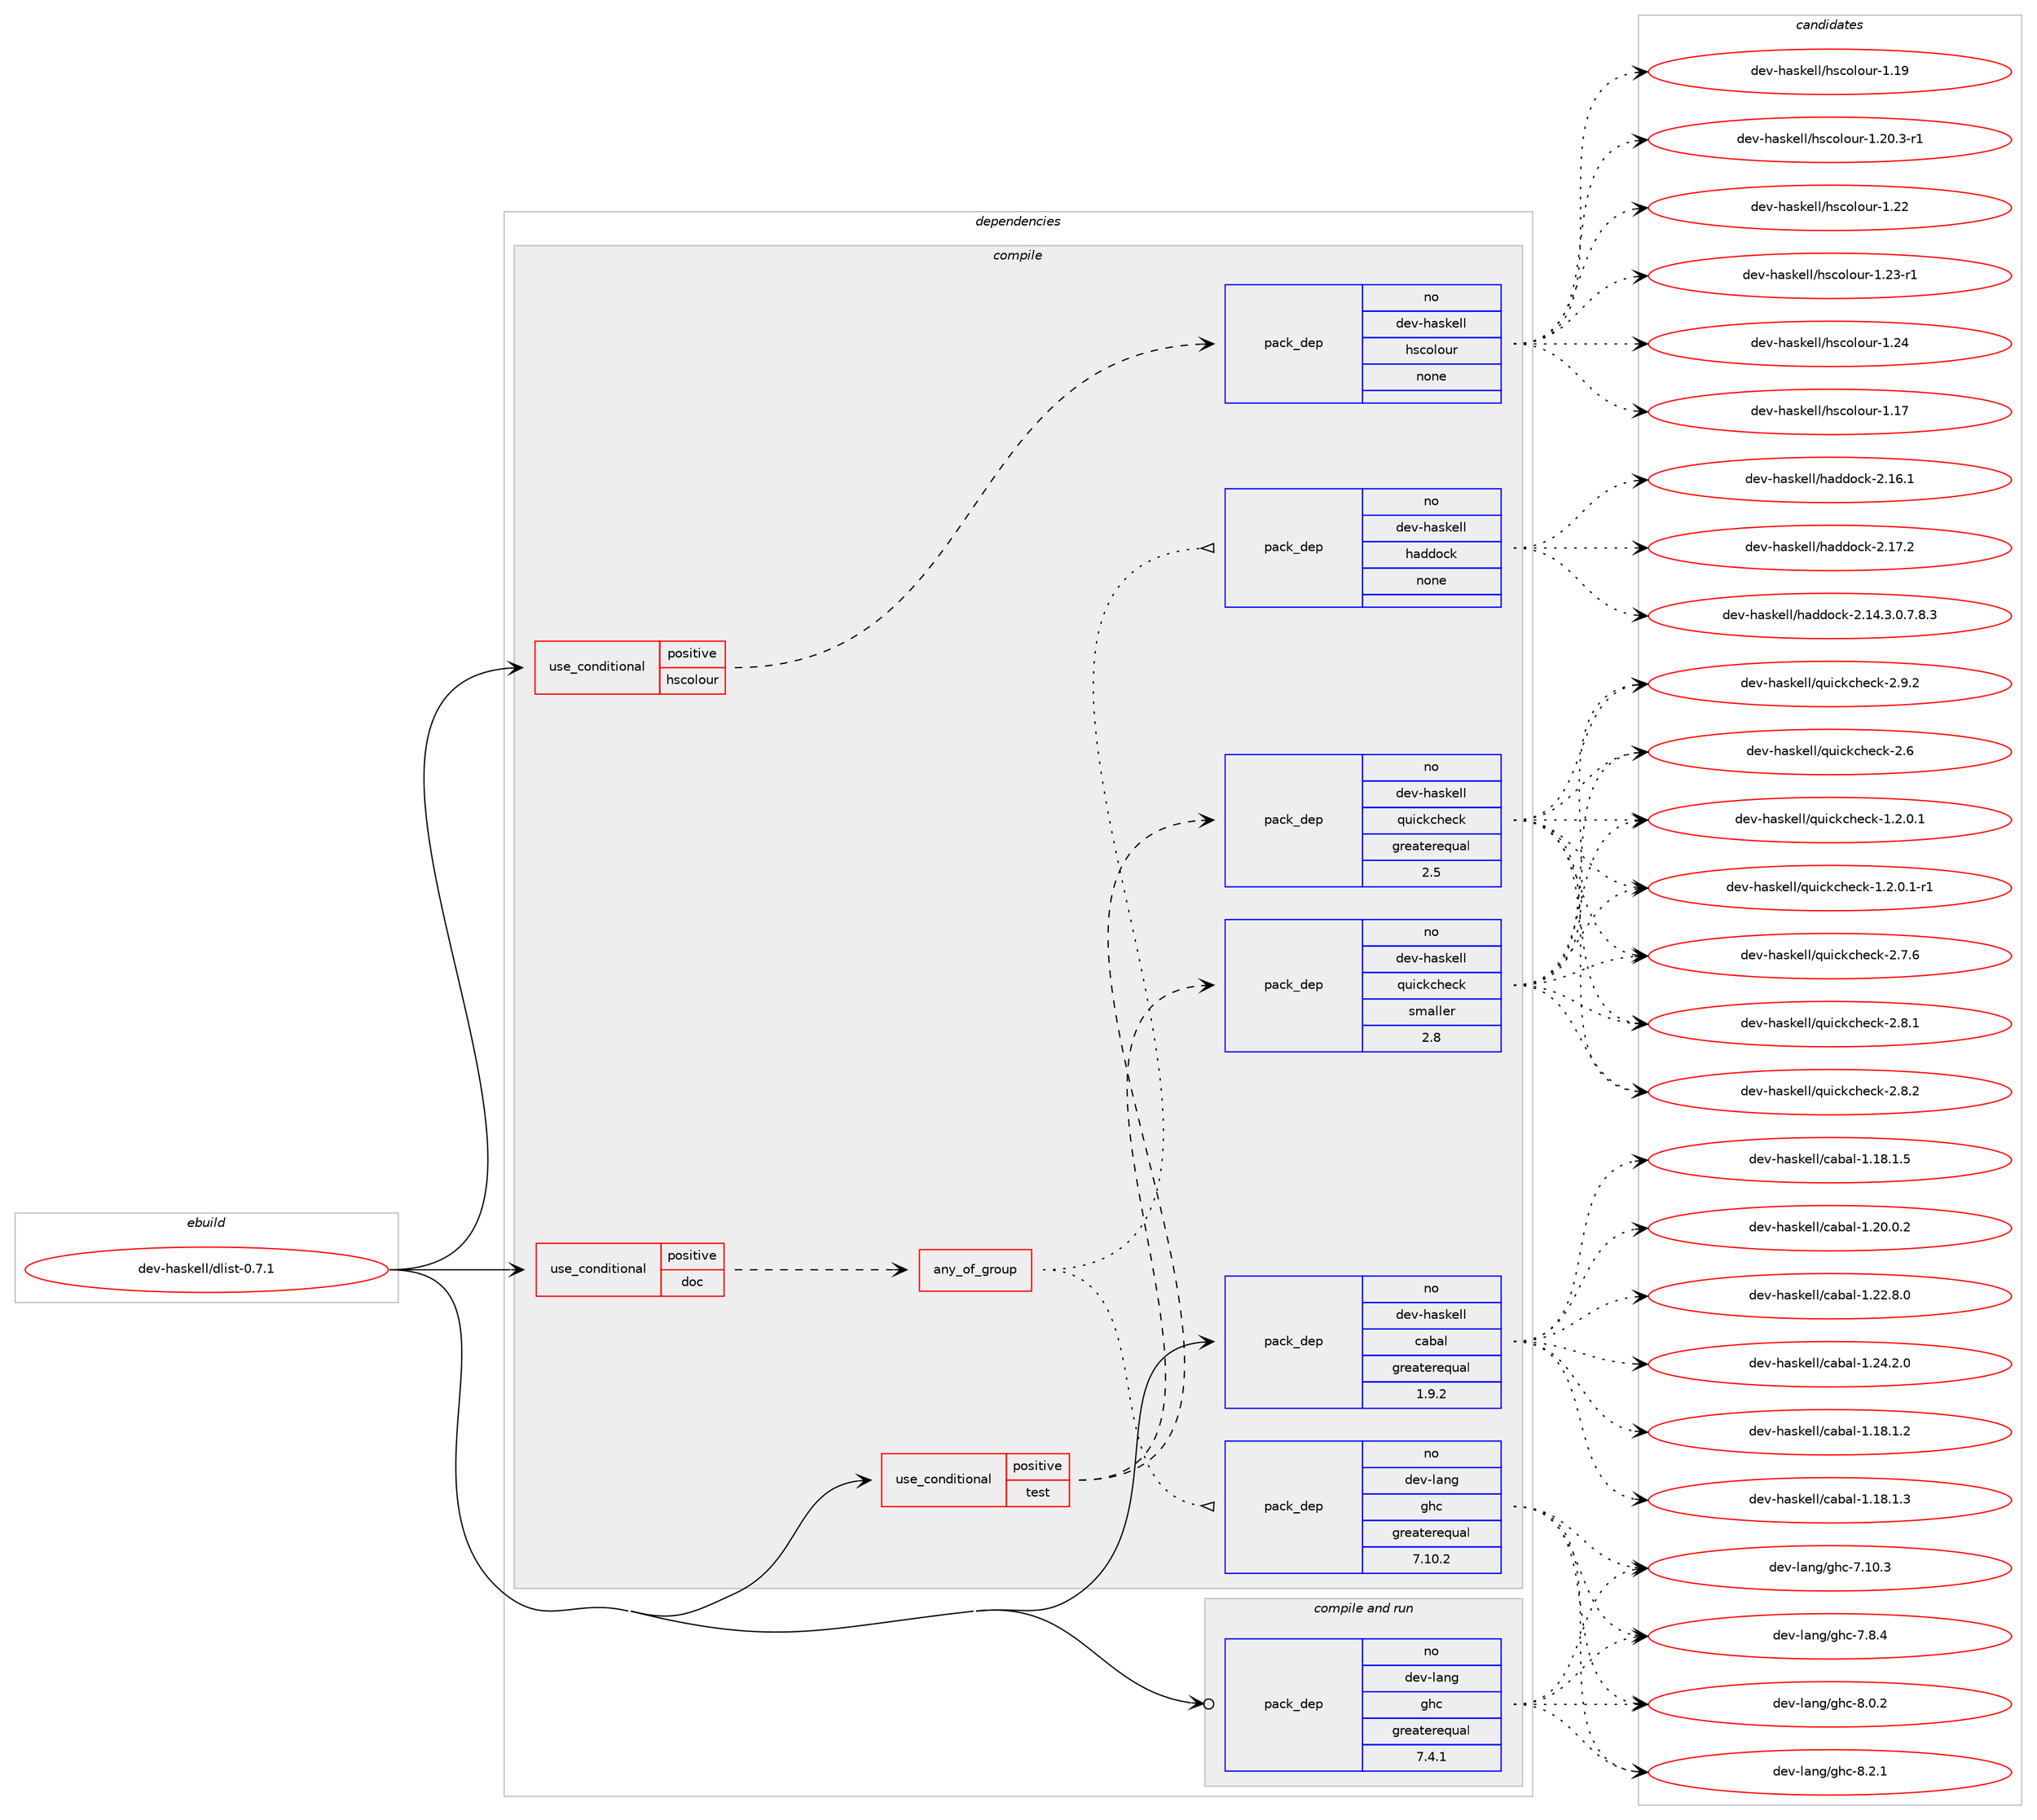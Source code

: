 digraph prolog {

# *************
# Graph options
# *************

newrank=true;
concentrate=true;
compound=true;
graph [rankdir=LR,fontname=Helvetica,fontsize=10,ranksep=1.5];#, ranksep=2.5, nodesep=0.2];
edge  [arrowhead=vee];
node  [fontname=Helvetica,fontsize=10];

# **********
# The ebuild
# **********

subgraph cluster_leftcol {
color=gray;
rank=same;
label=<<i>ebuild</i>>;
id [label="dev-haskell/dlist-0.7.1", color=red, width=4, href="../dev-haskell/dlist-0.7.1.svg"];
}

# ****************
# The dependencies
# ****************

subgraph cluster_midcol {
color=gray;
label=<<i>dependencies</i>>;
subgraph cluster_compile {
fillcolor="#eeeeee";
style=filled;
label=<<i>compile</i>>;
subgraph cond18700 {
dependency79370 [label=<<TABLE BORDER="0" CELLBORDER="1" CELLSPACING="0" CELLPADDING="4"><TR><TD ROWSPAN="3" CELLPADDING="10">use_conditional</TD></TR><TR><TD>positive</TD></TR><TR><TD>doc</TD></TR></TABLE>>, shape=none, color=red];
subgraph any1925 {
dependency79371 [label=<<TABLE BORDER="0" CELLBORDER="1" CELLSPACING="0" CELLPADDING="4"><TR><TD CELLPADDING="10">any_of_group</TD></TR></TABLE>>, shape=none, color=red];subgraph pack58715 {
dependency79372 [label=<<TABLE BORDER="0" CELLBORDER="1" CELLSPACING="0" CELLPADDING="4" WIDTH="220"><TR><TD ROWSPAN="6" CELLPADDING="30">pack_dep</TD></TR><TR><TD WIDTH="110">no</TD></TR><TR><TD>dev-haskell</TD></TR><TR><TD>haddock</TD></TR><TR><TD>none</TD></TR><TR><TD></TD></TR></TABLE>>, shape=none, color=blue];
}
dependency79371:e -> dependency79372:w [weight=20,style="dotted",arrowhead="oinv"];
subgraph pack58716 {
dependency79373 [label=<<TABLE BORDER="0" CELLBORDER="1" CELLSPACING="0" CELLPADDING="4" WIDTH="220"><TR><TD ROWSPAN="6" CELLPADDING="30">pack_dep</TD></TR><TR><TD WIDTH="110">no</TD></TR><TR><TD>dev-lang</TD></TR><TR><TD>ghc</TD></TR><TR><TD>greaterequal</TD></TR><TR><TD>7.10.2</TD></TR></TABLE>>, shape=none, color=blue];
}
dependency79371:e -> dependency79373:w [weight=20,style="dotted",arrowhead="oinv"];
}
dependency79370:e -> dependency79371:w [weight=20,style="dashed",arrowhead="vee"];
}
id:e -> dependency79370:w [weight=20,style="solid",arrowhead="vee"];
subgraph cond18701 {
dependency79374 [label=<<TABLE BORDER="0" CELLBORDER="1" CELLSPACING="0" CELLPADDING="4"><TR><TD ROWSPAN="3" CELLPADDING="10">use_conditional</TD></TR><TR><TD>positive</TD></TR><TR><TD>hscolour</TD></TR></TABLE>>, shape=none, color=red];
subgraph pack58717 {
dependency79375 [label=<<TABLE BORDER="0" CELLBORDER="1" CELLSPACING="0" CELLPADDING="4" WIDTH="220"><TR><TD ROWSPAN="6" CELLPADDING="30">pack_dep</TD></TR><TR><TD WIDTH="110">no</TD></TR><TR><TD>dev-haskell</TD></TR><TR><TD>hscolour</TD></TR><TR><TD>none</TD></TR><TR><TD></TD></TR></TABLE>>, shape=none, color=blue];
}
dependency79374:e -> dependency79375:w [weight=20,style="dashed",arrowhead="vee"];
}
id:e -> dependency79374:w [weight=20,style="solid",arrowhead="vee"];
subgraph cond18702 {
dependency79376 [label=<<TABLE BORDER="0" CELLBORDER="1" CELLSPACING="0" CELLPADDING="4"><TR><TD ROWSPAN="3" CELLPADDING="10">use_conditional</TD></TR><TR><TD>positive</TD></TR><TR><TD>test</TD></TR></TABLE>>, shape=none, color=red];
subgraph pack58718 {
dependency79377 [label=<<TABLE BORDER="0" CELLBORDER="1" CELLSPACING="0" CELLPADDING="4" WIDTH="220"><TR><TD ROWSPAN="6" CELLPADDING="30">pack_dep</TD></TR><TR><TD WIDTH="110">no</TD></TR><TR><TD>dev-haskell</TD></TR><TR><TD>quickcheck</TD></TR><TR><TD>greaterequal</TD></TR><TR><TD>2.5</TD></TR></TABLE>>, shape=none, color=blue];
}
dependency79376:e -> dependency79377:w [weight=20,style="dashed",arrowhead="vee"];
subgraph pack58719 {
dependency79378 [label=<<TABLE BORDER="0" CELLBORDER="1" CELLSPACING="0" CELLPADDING="4" WIDTH="220"><TR><TD ROWSPAN="6" CELLPADDING="30">pack_dep</TD></TR><TR><TD WIDTH="110">no</TD></TR><TR><TD>dev-haskell</TD></TR><TR><TD>quickcheck</TD></TR><TR><TD>smaller</TD></TR><TR><TD>2.8</TD></TR></TABLE>>, shape=none, color=blue];
}
dependency79376:e -> dependency79378:w [weight=20,style="dashed",arrowhead="vee"];
}
id:e -> dependency79376:w [weight=20,style="solid",arrowhead="vee"];
subgraph pack58720 {
dependency79379 [label=<<TABLE BORDER="0" CELLBORDER="1" CELLSPACING="0" CELLPADDING="4" WIDTH="220"><TR><TD ROWSPAN="6" CELLPADDING="30">pack_dep</TD></TR><TR><TD WIDTH="110">no</TD></TR><TR><TD>dev-haskell</TD></TR><TR><TD>cabal</TD></TR><TR><TD>greaterequal</TD></TR><TR><TD>1.9.2</TD></TR></TABLE>>, shape=none, color=blue];
}
id:e -> dependency79379:w [weight=20,style="solid",arrowhead="vee"];
}
subgraph cluster_compileandrun {
fillcolor="#eeeeee";
style=filled;
label=<<i>compile and run</i>>;
subgraph pack58721 {
dependency79380 [label=<<TABLE BORDER="0" CELLBORDER="1" CELLSPACING="0" CELLPADDING="4" WIDTH="220"><TR><TD ROWSPAN="6" CELLPADDING="30">pack_dep</TD></TR><TR><TD WIDTH="110">no</TD></TR><TR><TD>dev-lang</TD></TR><TR><TD>ghc</TD></TR><TR><TD>greaterequal</TD></TR><TR><TD>7.4.1</TD></TR></TABLE>>, shape=none, color=blue];
}
id:e -> dependency79380:w [weight=20,style="solid",arrowhead="odotvee"];
}
subgraph cluster_run {
fillcolor="#eeeeee";
style=filled;
label=<<i>run</i>>;
}
}

# **************
# The candidates
# **************

subgraph cluster_choices {
rank=same;
color=gray;
label=<<i>candidates</i>>;

subgraph choice58715 {
color=black;
nodesep=1;
choice1001011184510497115107101108108471049710010011199107455046495246514648465546564651 [label="dev-haskell/haddock-2.14.3.0.7.8.3", color=red, width=4,href="../dev-haskell/haddock-2.14.3.0.7.8.3.svg"];
choice100101118451049711510710110810847104971001001119910745504649544649 [label="dev-haskell/haddock-2.16.1", color=red, width=4,href="../dev-haskell/haddock-2.16.1.svg"];
choice100101118451049711510710110810847104971001001119910745504649554650 [label="dev-haskell/haddock-2.17.2", color=red, width=4,href="../dev-haskell/haddock-2.17.2.svg"];
dependency79372:e -> choice1001011184510497115107101108108471049710010011199107455046495246514648465546564651:w [style=dotted,weight="100"];
dependency79372:e -> choice100101118451049711510710110810847104971001001119910745504649544649:w [style=dotted,weight="100"];
dependency79372:e -> choice100101118451049711510710110810847104971001001119910745504649554650:w [style=dotted,weight="100"];
}
subgraph choice58716 {
color=black;
nodesep=1;
choice1001011184510897110103471031049945554649484651 [label="dev-lang/ghc-7.10.3", color=red, width=4,href="../dev-lang/ghc-7.10.3.svg"];
choice10010111845108971101034710310499455546564652 [label="dev-lang/ghc-7.8.4", color=red, width=4,href="../dev-lang/ghc-7.8.4.svg"];
choice10010111845108971101034710310499455646484650 [label="dev-lang/ghc-8.0.2", color=red, width=4,href="../dev-lang/ghc-8.0.2.svg"];
choice10010111845108971101034710310499455646504649 [label="dev-lang/ghc-8.2.1", color=red, width=4,href="../dev-lang/ghc-8.2.1.svg"];
dependency79373:e -> choice1001011184510897110103471031049945554649484651:w [style=dotted,weight="100"];
dependency79373:e -> choice10010111845108971101034710310499455546564652:w [style=dotted,weight="100"];
dependency79373:e -> choice10010111845108971101034710310499455646484650:w [style=dotted,weight="100"];
dependency79373:e -> choice10010111845108971101034710310499455646504649:w [style=dotted,weight="100"];
}
subgraph choice58717 {
color=black;
nodesep=1;
choice100101118451049711510710110810847104115991111081111171144549464955 [label="dev-haskell/hscolour-1.17", color=red, width=4,href="../dev-haskell/hscolour-1.17.svg"];
choice100101118451049711510710110810847104115991111081111171144549464957 [label="dev-haskell/hscolour-1.19", color=red, width=4,href="../dev-haskell/hscolour-1.19.svg"];
choice10010111845104971151071011081084710411599111108111117114454946504846514511449 [label="dev-haskell/hscolour-1.20.3-r1", color=red, width=4,href="../dev-haskell/hscolour-1.20.3-r1.svg"];
choice100101118451049711510710110810847104115991111081111171144549465050 [label="dev-haskell/hscolour-1.22", color=red, width=4,href="../dev-haskell/hscolour-1.22.svg"];
choice1001011184510497115107101108108471041159911110811111711445494650514511449 [label="dev-haskell/hscolour-1.23-r1", color=red, width=4,href="../dev-haskell/hscolour-1.23-r1.svg"];
choice100101118451049711510710110810847104115991111081111171144549465052 [label="dev-haskell/hscolour-1.24", color=red, width=4,href="../dev-haskell/hscolour-1.24.svg"];
dependency79375:e -> choice100101118451049711510710110810847104115991111081111171144549464955:w [style=dotted,weight="100"];
dependency79375:e -> choice100101118451049711510710110810847104115991111081111171144549464957:w [style=dotted,weight="100"];
dependency79375:e -> choice10010111845104971151071011081084710411599111108111117114454946504846514511449:w [style=dotted,weight="100"];
dependency79375:e -> choice100101118451049711510710110810847104115991111081111171144549465050:w [style=dotted,weight="100"];
dependency79375:e -> choice1001011184510497115107101108108471041159911110811111711445494650514511449:w [style=dotted,weight="100"];
dependency79375:e -> choice100101118451049711510710110810847104115991111081111171144549465052:w [style=dotted,weight="100"];
}
subgraph choice58718 {
color=black;
nodesep=1;
choice1001011184510497115107101108108471131171059910799104101991074549465046484649 [label="dev-haskell/quickcheck-1.2.0.1", color=red, width=4,href="../dev-haskell/quickcheck-1.2.0.1.svg"];
choice10010111845104971151071011081084711311710599107991041019910745494650464846494511449 [label="dev-haskell/quickcheck-1.2.0.1-r1", color=red, width=4,href="../dev-haskell/quickcheck-1.2.0.1-r1.svg"];
choice10010111845104971151071011081084711311710599107991041019910745504654 [label="dev-haskell/quickcheck-2.6", color=red, width=4,href="../dev-haskell/quickcheck-2.6.svg"];
choice100101118451049711510710110810847113117105991079910410199107455046554654 [label="dev-haskell/quickcheck-2.7.6", color=red, width=4,href="../dev-haskell/quickcheck-2.7.6.svg"];
choice100101118451049711510710110810847113117105991079910410199107455046564649 [label="dev-haskell/quickcheck-2.8.1", color=red, width=4,href="../dev-haskell/quickcheck-2.8.1.svg"];
choice100101118451049711510710110810847113117105991079910410199107455046564650 [label="dev-haskell/quickcheck-2.8.2", color=red, width=4,href="../dev-haskell/quickcheck-2.8.2.svg"];
choice100101118451049711510710110810847113117105991079910410199107455046574650 [label="dev-haskell/quickcheck-2.9.2", color=red, width=4,href="../dev-haskell/quickcheck-2.9.2.svg"];
dependency79377:e -> choice1001011184510497115107101108108471131171059910799104101991074549465046484649:w [style=dotted,weight="100"];
dependency79377:e -> choice10010111845104971151071011081084711311710599107991041019910745494650464846494511449:w [style=dotted,weight="100"];
dependency79377:e -> choice10010111845104971151071011081084711311710599107991041019910745504654:w [style=dotted,weight="100"];
dependency79377:e -> choice100101118451049711510710110810847113117105991079910410199107455046554654:w [style=dotted,weight="100"];
dependency79377:e -> choice100101118451049711510710110810847113117105991079910410199107455046564649:w [style=dotted,weight="100"];
dependency79377:e -> choice100101118451049711510710110810847113117105991079910410199107455046564650:w [style=dotted,weight="100"];
dependency79377:e -> choice100101118451049711510710110810847113117105991079910410199107455046574650:w [style=dotted,weight="100"];
}
subgraph choice58719 {
color=black;
nodesep=1;
choice1001011184510497115107101108108471131171059910799104101991074549465046484649 [label="dev-haskell/quickcheck-1.2.0.1", color=red, width=4,href="../dev-haskell/quickcheck-1.2.0.1.svg"];
choice10010111845104971151071011081084711311710599107991041019910745494650464846494511449 [label="dev-haskell/quickcheck-1.2.0.1-r1", color=red, width=4,href="../dev-haskell/quickcheck-1.2.0.1-r1.svg"];
choice10010111845104971151071011081084711311710599107991041019910745504654 [label="dev-haskell/quickcheck-2.6", color=red, width=4,href="../dev-haskell/quickcheck-2.6.svg"];
choice100101118451049711510710110810847113117105991079910410199107455046554654 [label="dev-haskell/quickcheck-2.7.6", color=red, width=4,href="../dev-haskell/quickcheck-2.7.6.svg"];
choice100101118451049711510710110810847113117105991079910410199107455046564649 [label="dev-haskell/quickcheck-2.8.1", color=red, width=4,href="../dev-haskell/quickcheck-2.8.1.svg"];
choice100101118451049711510710110810847113117105991079910410199107455046564650 [label="dev-haskell/quickcheck-2.8.2", color=red, width=4,href="../dev-haskell/quickcheck-2.8.2.svg"];
choice100101118451049711510710110810847113117105991079910410199107455046574650 [label="dev-haskell/quickcheck-2.9.2", color=red, width=4,href="../dev-haskell/quickcheck-2.9.2.svg"];
dependency79378:e -> choice1001011184510497115107101108108471131171059910799104101991074549465046484649:w [style=dotted,weight="100"];
dependency79378:e -> choice10010111845104971151071011081084711311710599107991041019910745494650464846494511449:w [style=dotted,weight="100"];
dependency79378:e -> choice10010111845104971151071011081084711311710599107991041019910745504654:w [style=dotted,weight="100"];
dependency79378:e -> choice100101118451049711510710110810847113117105991079910410199107455046554654:w [style=dotted,weight="100"];
dependency79378:e -> choice100101118451049711510710110810847113117105991079910410199107455046564649:w [style=dotted,weight="100"];
dependency79378:e -> choice100101118451049711510710110810847113117105991079910410199107455046564650:w [style=dotted,weight="100"];
dependency79378:e -> choice100101118451049711510710110810847113117105991079910410199107455046574650:w [style=dotted,weight="100"];
}
subgraph choice58720 {
color=black;
nodesep=1;
choice10010111845104971151071011081084799979897108454946495646494650 [label="dev-haskell/cabal-1.18.1.2", color=red, width=4,href="../dev-haskell/cabal-1.18.1.2.svg"];
choice10010111845104971151071011081084799979897108454946495646494651 [label="dev-haskell/cabal-1.18.1.3", color=red, width=4,href="../dev-haskell/cabal-1.18.1.3.svg"];
choice10010111845104971151071011081084799979897108454946495646494653 [label="dev-haskell/cabal-1.18.1.5", color=red, width=4,href="../dev-haskell/cabal-1.18.1.5.svg"];
choice10010111845104971151071011081084799979897108454946504846484650 [label="dev-haskell/cabal-1.20.0.2", color=red, width=4,href="../dev-haskell/cabal-1.20.0.2.svg"];
choice10010111845104971151071011081084799979897108454946505046564648 [label="dev-haskell/cabal-1.22.8.0", color=red, width=4,href="../dev-haskell/cabal-1.22.8.0.svg"];
choice10010111845104971151071011081084799979897108454946505246504648 [label="dev-haskell/cabal-1.24.2.0", color=red, width=4,href="../dev-haskell/cabal-1.24.2.0.svg"];
dependency79379:e -> choice10010111845104971151071011081084799979897108454946495646494650:w [style=dotted,weight="100"];
dependency79379:e -> choice10010111845104971151071011081084799979897108454946495646494651:w [style=dotted,weight="100"];
dependency79379:e -> choice10010111845104971151071011081084799979897108454946495646494653:w [style=dotted,weight="100"];
dependency79379:e -> choice10010111845104971151071011081084799979897108454946504846484650:w [style=dotted,weight="100"];
dependency79379:e -> choice10010111845104971151071011081084799979897108454946505046564648:w [style=dotted,weight="100"];
dependency79379:e -> choice10010111845104971151071011081084799979897108454946505246504648:w [style=dotted,weight="100"];
}
subgraph choice58721 {
color=black;
nodesep=1;
choice1001011184510897110103471031049945554649484651 [label="dev-lang/ghc-7.10.3", color=red, width=4,href="../dev-lang/ghc-7.10.3.svg"];
choice10010111845108971101034710310499455546564652 [label="dev-lang/ghc-7.8.4", color=red, width=4,href="../dev-lang/ghc-7.8.4.svg"];
choice10010111845108971101034710310499455646484650 [label="dev-lang/ghc-8.0.2", color=red, width=4,href="../dev-lang/ghc-8.0.2.svg"];
choice10010111845108971101034710310499455646504649 [label="dev-lang/ghc-8.2.1", color=red, width=4,href="../dev-lang/ghc-8.2.1.svg"];
dependency79380:e -> choice1001011184510897110103471031049945554649484651:w [style=dotted,weight="100"];
dependency79380:e -> choice10010111845108971101034710310499455546564652:w [style=dotted,weight="100"];
dependency79380:e -> choice10010111845108971101034710310499455646484650:w [style=dotted,weight="100"];
dependency79380:e -> choice10010111845108971101034710310499455646504649:w [style=dotted,weight="100"];
}
}

}
